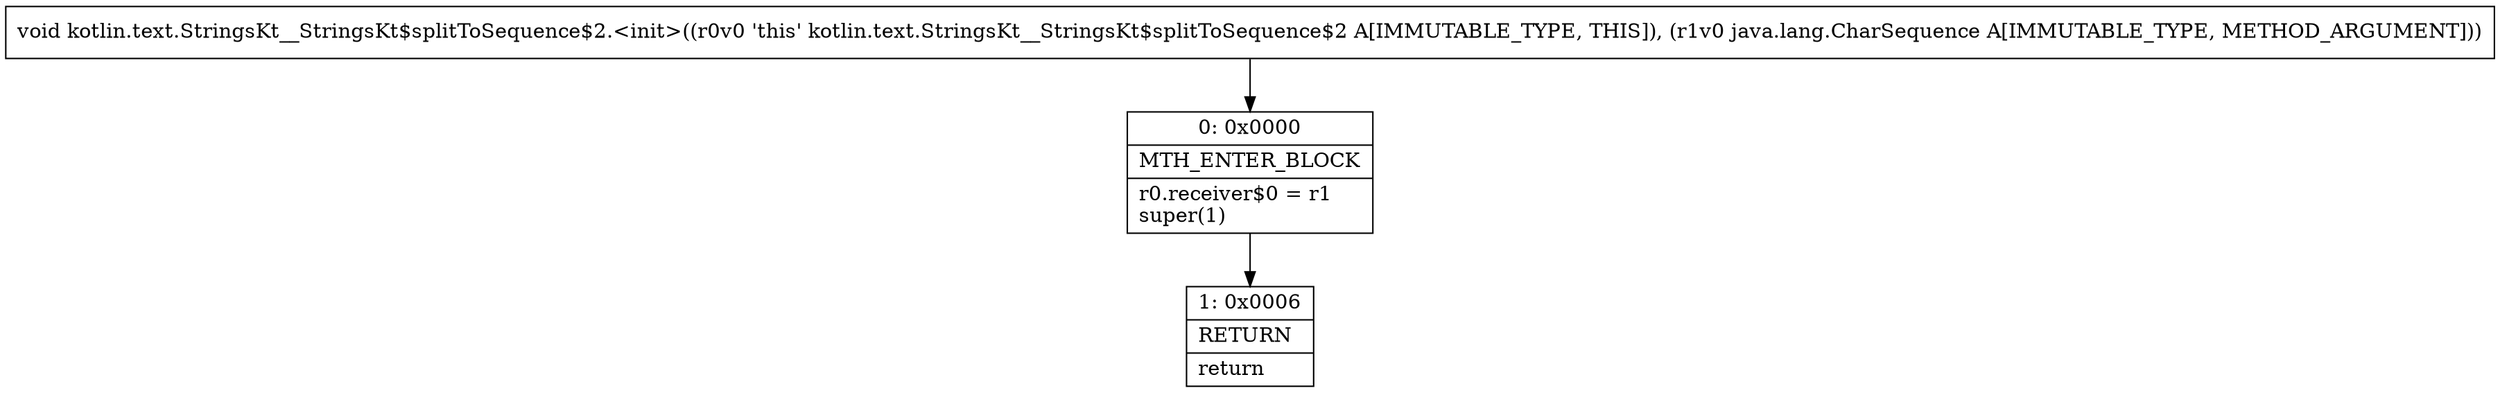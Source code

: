 digraph "CFG forkotlin.text.StringsKt__StringsKt$splitToSequence$2.\<init\>(Ljava\/lang\/CharSequence;)V" {
Node_0 [shape=record,label="{0\:\ 0x0000|MTH_ENTER_BLOCK\l|r0.receiver$0 = r1\lsuper(1)\l}"];
Node_1 [shape=record,label="{1\:\ 0x0006|RETURN\l|return\l}"];
MethodNode[shape=record,label="{void kotlin.text.StringsKt__StringsKt$splitToSequence$2.\<init\>((r0v0 'this' kotlin.text.StringsKt__StringsKt$splitToSequence$2 A[IMMUTABLE_TYPE, THIS]), (r1v0 java.lang.CharSequence A[IMMUTABLE_TYPE, METHOD_ARGUMENT])) }"];
MethodNode -> Node_0;
Node_0 -> Node_1;
}

